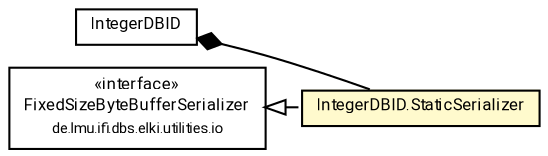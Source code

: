 #!/usr/local/bin/dot
#
# Class diagram 
# Generated by UMLGraph version R5_7_2-60-g0e99a6 (http://www.spinellis.gr/umlgraph/)
#

digraph G {
	graph [fontnames="svg"]
	edge [fontname="Roboto",fontsize=7,labelfontname="Roboto",labelfontsize=7,color="black"];
	node [fontname="Roboto",fontcolor="black",fontsize=8,shape=plaintext,margin=0,width=0,height=0];
	nodesep=0.15;
	ranksep=0.25;
	rankdir=LR;
	// de.lmu.ifi.dbs.elki.database.ids.integer.IntegerDBID
	c5340161 [label=<<table title="de.lmu.ifi.dbs.elki.database.ids.integer.IntegerDBID" border="0" cellborder="1" cellspacing="0" cellpadding="2" href="IntegerDBID.html" target="_parent">
		<tr><td><table border="0" cellspacing="0" cellpadding="1">
		<tr><td align="center" balign="center"> <font face="Roboto">IntegerDBID</font> </td></tr>
		</table></td></tr>
		</table>>, URL="IntegerDBID.html"];
	// de.lmu.ifi.dbs.elki.database.ids.integer.IntegerDBID.StaticSerializer
	c5340164 [label=<<table title="de.lmu.ifi.dbs.elki.database.ids.integer.IntegerDBID.StaticSerializer" border="0" cellborder="1" cellspacing="0" cellpadding="2" bgcolor="lemonChiffon" href="IntegerDBID.StaticSerializer.html" target="_parent">
		<tr><td><table border="0" cellspacing="0" cellpadding="1">
		<tr><td align="center" balign="center"> <font face="Roboto">IntegerDBID.StaticSerializer</font> </td></tr>
		</table></td></tr>
		</table>>, URL="IntegerDBID.StaticSerializer.html"];
	// de.lmu.ifi.dbs.elki.utilities.io.FixedSizeByteBufferSerializer<T>
	c5340721 [label=<<table title="de.lmu.ifi.dbs.elki.utilities.io.FixedSizeByteBufferSerializer" border="0" cellborder="1" cellspacing="0" cellpadding="2" href="../../../utilities/io/FixedSizeByteBufferSerializer.html" target="_parent">
		<tr><td><table border="0" cellspacing="0" cellpadding="1">
		<tr><td align="center" balign="center"> &#171;interface&#187; </td></tr>
		<tr><td align="center" balign="center"> <font face="Roboto">FixedSizeByteBufferSerializer</font> </td></tr>
		<tr><td align="center" balign="center"> <font face="Roboto" point-size="7.0">de.lmu.ifi.dbs.elki.utilities.io</font> </td></tr>
		</table></td></tr>
		</table>>, URL="../../../utilities/io/FixedSizeByteBufferSerializer.html"];
	// de.lmu.ifi.dbs.elki.database.ids.integer.IntegerDBID composed de.lmu.ifi.dbs.elki.database.ids.integer.IntegerDBID.StaticSerializer
	c5340161 -> c5340164 [arrowhead=none,arrowtail=diamond,dir=back,weight=6];
	// de.lmu.ifi.dbs.elki.database.ids.integer.IntegerDBID.StaticSerializer implements de.lmu.ifi.dbs.elki.utilities.io.FixedSizeByteBufferSerializer<T>
	c5340721 -> c5340164 [arrowtail=empty,style=dashed,dir=back,weight=9];
}

